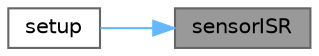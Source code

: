 digraph "sensorISR"
{
 // INTERACTIVE_SVG=YES
 // LATEX_PDF_SIZE
  bgcolor="transparent";
  edge [fontname=Helvetica,fontsize=10,labelfontname=Helvetica,labelfontsize=10];
  node [fontname=Helvetica,fontsize=10,shape=box,height=0.2,width=0.4];
  rankdir="RL";
  Node1 [id="Node000001",label="sensorISR",height=0.2,width=0.4,color="gray40", fillcolor="grey60", style="filled", fontcolor="black",tooltip="ISR za aktivaciju senzora."];
  Node1 -> Node2 [id="edge1_Node000001_Node000002",dir="back",color="steelblue1",style="solid",tooltip=" "];
  Node2 [id="Node000002",label="setup",height=0.2,width=0.4,color="grey40", fillcolor="white", style="filled",URL="$da/d98/sketch_8ino.html#a4fc01d736fe50cf5b977f755b675f11d",tooltip=" "];
}
